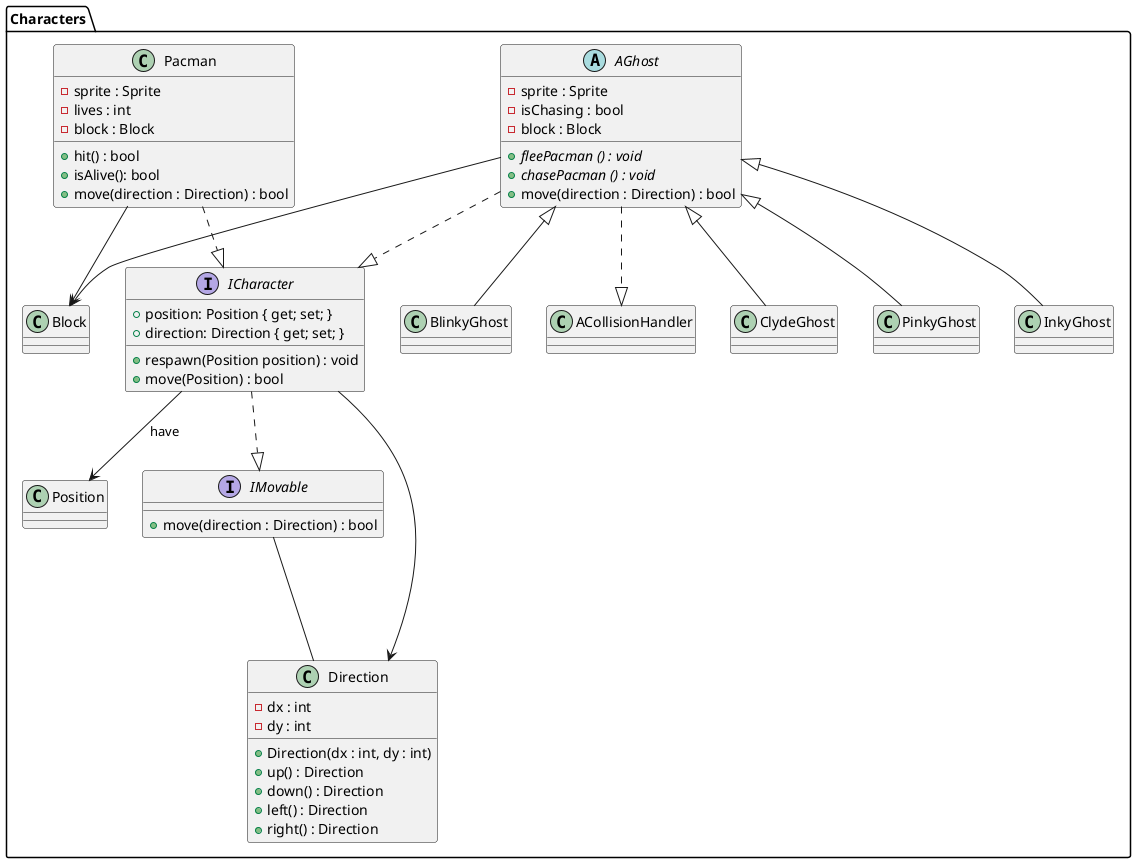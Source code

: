 @startuml
package "Characters" {
  abstract class AGhost {
   - sprite : Sprite
   - isChasing : bool
   - block : Block
   + fleePacman () : void {abstract}
   + chasePacman () : void {abstract}
   + move(direction : Direction) : bool
  }
  AGhost <|-- ClydeGhost
  AGhost <|-- PinkyGhost
  AGhost <|-- InkyGhost
  AGhost <|-- BlinkyGhost
  AGhost ..|> ICharacter
  AGhost --> Block
  AGhost ..|> ACollisionHandler

  interface ICharacter {
   + position: Position { get; set; }
   + direction: Direction { get; set; }
   + respawn(Position position) : void
   + move(Position) : bool
  }
  ICharacter --> Position : have
  ICharacter ..|> IMovable
  ICharacter --> Direction

  class Pacman {
   - sprite : Sprite
   - lives : int
   - block : Block
   + hit() : bool
   + isAlive(): bool
   + move(direction : Direction) : bool
  }
  Pacman ..|> ICharacter
  Pacman --> Block

  interface IMovable {
   + move(direction : Direction) : bool
  }
  IMovable --- Direction

  class Direction {
   - dx : int
   - dy : int
   + Direction(dx : int, dy : int)
   + up() : Direction
   + down() : Direction
   + left() : Direction
   + right() : Direction
  }
}
@enduml

